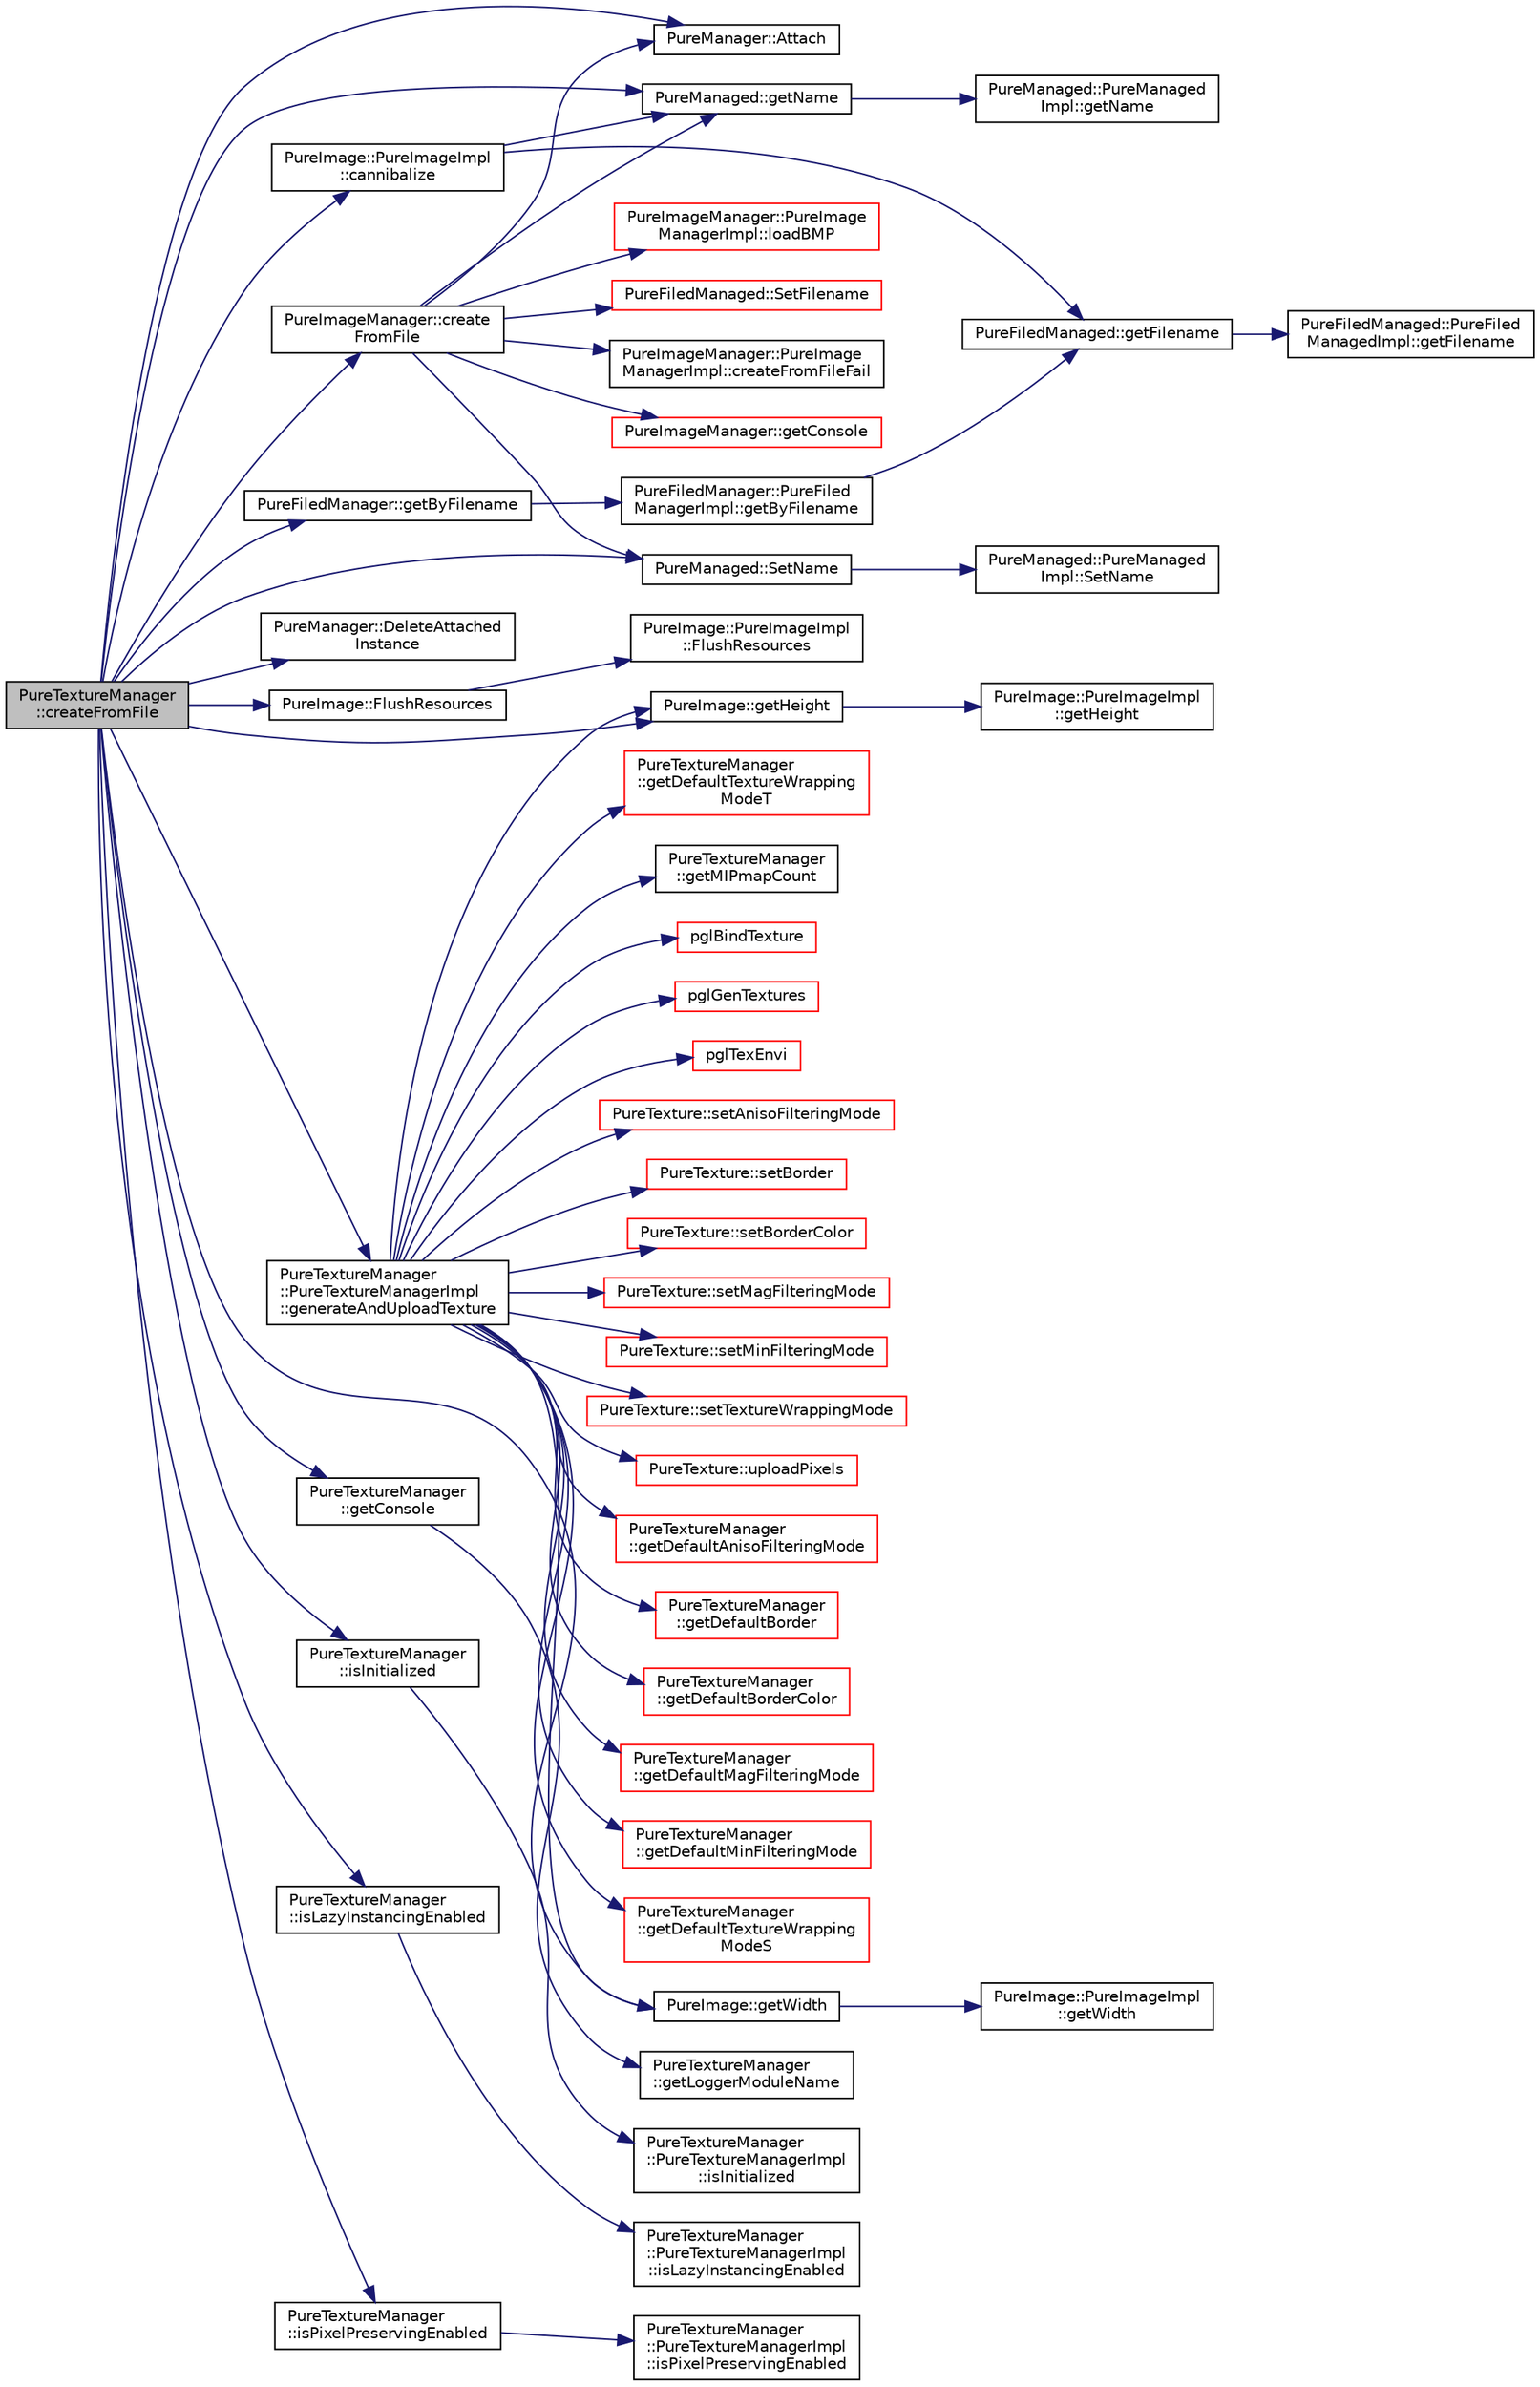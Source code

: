 digraph "PureTextureManager::createFromFile"
{
 // LATEX_PDF_SIZE
  edge [fontname="Helvetica",fontsize="10",labelfontname="Helvetica",labelfontsize="10"];
  node [fontname="Helvetica",fontsize="10",shape=record];
  rankdir="LR";
  Node1 [label="PureTextureManager\l::createFromFile",height=0.2,width=0.4,color="black", fillcolor="grey75", style="filled", fontcolor="black",tooltip="Creates texture from the given file."];
  Node1 -> Node2 [color="midnightblue",fontsize="10",style="solid",fontname="Helvetica"];
  Node2 [label="PureManager::Attach",height=0.2,width=0.4,color="black", fillcolor="white", style="filled",URL="$class_pure_manager.html#a50eec0d2d6863b43f1e8b6220d280a1e",tooltip="Adds the given managed to the manager, if the managed has no manager yet."];
  Node1 -> Node3 [color="midnightblue",fontsize="10",style="solid",fontname="Helvetica"];
  Node3 [label="PureImage::PureImageImpl\l::cannibalize",height=0.2,width=0.4,color="black", fillcolor="white", style="filled",URL="$class_pure_image_1_1_pure_image_impl.html#adc0bdf508c2019bba0ef4bc87ad6d55b",tooltip="Acquires the resources and properties of the given PureImage object, meaning that the given image wil..."];
  Node3 -> Node4 [color="midnightblue",fontsize="10",style="solid",fontname="Helvetica"];
  Node4 [label="PureFiledManaged::getFilename",height=0.2,width=0.4,color="black", fillcolor="white", style="filled",URL="$class_pure_filed_managed.html#aec5cd427534677fd00608e8ef20364da",tooltip="Gets the filename."];
  Node4 -> Node5 [color="midnightblue",fontsize="10",style="solid",fontname="Helvetica"];
  Node5 [label="PureFiledManaged::PureFiled\lManagedImpl::getFilename",height=0.2,width=0.4,color="black", fillcolor="white", style="filled",URL="$class_pure_filed_managed_1_1_pure_filed_managed_impl.html#aed538d2904c86f182328bc8a989c269f",tooltip="Gets the filename."];
  Node3 -> Node6 [color="midnightblue",fontsize="10",style="solid",fontname="Helvetica"];
  Node6 [label="PureManaged::getName",height=0.2,width=0.4,color="black", fillcolor="white", style="filled",URL="$class_pure_managed.html#a74b5976e4f3d08a276624c1068d3b6e4",tooltip="Gets the name."];
  Node6 -> Node7 [color="midnightblue",fontsize="10",style="solid",fontname="Helvetica"];
  Node7 [label="PureManaged::PureManaged\lImpl::getName",height=0.2,width=0.4,color="black", fillcolor="white", style="filled",URL="$class_pure_managed_1_1_pure_managed_impl.html#a9e209d31fd238c35a1b0648acb20d188",tooltip="Gets the name."];
  Node1 -> Node8 [color="midnightblue",fontsize="10",style="solid",fontname="Helvetica"];
  Node8 [label="PureImageManager::create\lFromFile",height=0.2,width=0.4,color="black", fillcolor="white", style="filled",URL="$class_pure_image_manager.html#a825f0b643e6a6ec4e10eb79eb314fa4c",tooltip="Creates an Image object from the given file."];
  Node8 -> Node2 [color="midnightblue",fontsize="10",style="solid",fontname="Helvetica"];
  Node8 -> Node9 [color="midnightblue",fontsize="10",style="solid",fontname="Helvetica"];
  Node9 [label="PureImageManager::PureImage\lManagerImpl::createFromFileFail",height=0.2,width=0.4,color="black", fillcolor="white", style="filled",URL="$class_pure_image_manager_1_1_pure_image_manager_impl.html#a6e4798e759bf676aa653535242563ba4",tooltip="Used by createFromFile() when an error occurs."];
  Node8 -> Node10 [color="midnightblue",fontsize="10",style="solid",fontname="Helvetica"];
  Node10 [label="PureImageManager::getConsole",height=0.2,width=0.4,color="red", fillcolor="white", style="filled",URL="$class_pure_image_manager.html#ab6929618f83a0ae688983db7513f8d80",tooltip="Returns access to console preset with logger module name as this class."];
  Node8 -> Node6 [color="midnightblue",fontsize="10",style="solid",fontname="Helvetica"];
  Node8 -> Node12 [color="midnightblue",fontsize="10",style="solid",fontname="Helvetica"];
  Node12 [label="PureImageManager::PureImage\lManagerImpl::loadBMP",height=0.2,width=0.4,color="red", fillcolor="white", style="filled",URL="$class_pure_image_manager_1_1_pure_image_manager_impl.html#aac2314040f4ed55423b2d9346e4017f1",tooltip="This loads BMP files, handles the actual file operations, and creates the Image object."];
  Node8 -> Node17 [color="midnightblue",fontsize="10",style="solid",fontname="Helvetica"];
  Node17 [label="PureFiledManaged::SetFilename",height=0.2,width=0.4,color="red", fillcolor="white", style="filled",URL="$class_pure_filed_managed.html#aa5d7505841b76f5953d9ebc54b847d0e",tooltip="Sets the filename."];
  Node8 -> Node19 [color="midnightblue",fontsize="10",style="solid",fontname="Helvetica"];
  Node19 [label="PureManaged::SetName",height=0.2,width=0.4,color="black", fillcolor="white", style="filled",URL="$class_pure_managed.html#aaaebbde0b7a6baee1f200b22bc92558f",tooltip="Sets the name."];
  Node19 -> Node20 [color="midnightblue",fontsize="10",style="solid",fontname="Helvetica"];
  Node20 [label="PureManaged::PureManaged\lImpl::SetName",height=0.2,width=0.4,color="black", fillcolor="white", style="filled",URL="$class_pure_managed_1_1_pure_managed_impl.html#a6d67353ca321275125a101703cd2efa3",tooltip="Sets the name."];
  Node1 -> Node21 [color="midnightblue",fontsize="10",style="solid",fontname="Helvetica"];
  Node21 [label="PureManager::DeleteAttached\lInstance",height=0.2,width=0.4,color="black", fillcolor="white", style="filled",URL="$class_pure_manager.html#a275085df6568bf80db54f6dabe7c039d",tooltip="Removes the given managed from the manager and destructs it."];
  Node1 -> Node22 [color="midnightblue",fontsize="10",style="solid",fontname="Helvetica"];
  Node22 [label="PureImage::FlushResources",height=0.2,width=0.4,color="black", fillcolor="white", style="filled",URL="$class_pure_image.html#a5dd7f7eca54f8711f38d3f840cc572b1",tooltip="This can be used if you don't need the pixels of the image to be in the system memory anymore."];
  Node22 -> Node23 [color="midnightblue",fontsize="10",style="solid",fontname="Helvetica"];
  Node23 [label="PureImage::PureImageImpl\l::FlushResources",height=0.2,width=0.4,color="black", fillcolor="white", style="filled",URL="$class_pure_image_1_1_pure_image_impl.html#a9078c4807aca424a2184cfc53d574171",tooltip=" "];
  Node1 -> Node24 [color="midnightblue",fontsize="10",style="solid",fontname="Helvetica"];
  Node24 [label="PureTextureManager\l::PureTextureManagerImpl\l::generateAndUploadTexture",height=0.2,width=0.4,color="black", fillcolor="white", style="filled",URL="$class_pure_texture_manager_1_1_pure_texture_manager_impl.html#ae240edda2c0b0226a0cb534f9b7eb7d6",tooltip=" "];
  Node24 -> Node25 [color="midnightblue",fontsize="10",style="solid",fontname="Helvetica"];
  Node25 [label="PureTextureManager\l::getDefaultAnisoFilteringMode",height=0.2,width=0.4,color="red", fillcolor="white", style="filled",URL="$class_pure_texture_manager.html#a31f68f8231da18ea630bacee46e6b7c8",tooltip="Gets the default anisotropic filtering level."];
  Node24 -> Node27 [color="midnightblue",fontsize="10",style="solid",fontname="Helvetica"];
  Node27 [label="PureTextureManager\l::getDefaultBorder",height=0.2,width=0.4,color="red", fillcolor="white", style="filled",URL="$class_pure_texture_manager.html#a86767fc9bc3ee50f83ebb2886e511e67",tooltip="Gets the default border state."];
  Node24 -> Node29 [color="midnightblue",fontsize="10",style="solid",fontname="Helvetica"];
  Node29 [label="PureTextureManager\l::getDefaultBorderColor",height=0.2,width=0.4,color="red", fillcolor="white", style="filled",URL="$class_pure_texture_manager.html#ad7271f63c817a4f8d1f5a17ee62a8dd8",tooltip="Gets default color of the border."];
  Node24 -> Node31 [color="midnightblue",fontsize="10",style="solid",fontname="Helvetica"];
  Node31 [label="PureTextureManager\l::getDefaultMagFilteringMode",height=0.2,width=0.4,color="red", fillcolor="white", style="filled",URL="$class_pure_texture_manager.html#a4fa63ae8ff1385d0d871a1c62bedb57a",tooltip="Gets the default isotropic filtering mode when zooming in."];
  Node24 -> Node33 [color="midnightblue",fontsize="10",style="solid",fontname="Helvetica"];
  Node33 [label="PureTextureManager\l::getDefaultMinFilteringMode",height=0.2,width=0.4,color="red", fillcolor="white", style="filled",URL="$class_pure_texture_manager.html#a7c6ede0420b0803997d389a631218fbc",tooltip="Gets the default isotropic filtering mode when zooming out."];
  Node24 -> Node35 [color="midnightblue",fontsize="10",style="solid",fontname="Helvetica"];
  Node35 [label="PureTextureManager\l::getDefaultTextureWrapping\lModeS",height=0.2,width=0.4,color="red", fillcolor="white", style="filled",URL="$class_pure_texture_manager.html#a7be8e206f1967f7d640d0cff83d7c205",tooltip="Gets the default texture wrapping mode for S coordinates."];
  Node24 -> Node37 [color="midnightblue",fontsize="10",style="solid",fontname="Helvetica"];
  Node37 [label="PureTextureManager\l::getDefaultTextureWrapping\lModeT",height=0.2,width=0.4,color="red", fillcolor="white", style="filled",URL="$class_pure_texture_manager.html#a2d5fd1198632acd47849459728fd5408",tooltip="Gets the default texture wrapping mode for T coordinates."];
  Node24 -> Node39 [color="midnightblue",fontsize="10",style="solid",fontname="Helvetica"];
  Node39 [label="PureImage::getHeight",height=0.2,width=0.4,color="black", fillcolor="white", style="filled",URL="$class_pure_image.html#a7721439592de01412aa4a77fb752df2a",tooltip="Gets the height of the image."];
  Node39 -> Node40 [color="midnightblue",fontsize="10",style="solid",fontname="Helvetica"];
  Node40 [label="PureImage::PureImageImpl\l::getHeight",height=0.2,width=0.4,color="black", fillcolor="white", style="filled",URL="$class_pure_image_1_1_pure_image_impl.html#ab05222e48a53a13930aebc90a54c6614",tooltip=" "];
  Node24 -> Node41 [color="midnightblue",fontsize="10",style="solid",fontname="Helvetica"];
  Node41 [label="PureTextureManager\l::getMIPmapCount",height=0.2,width=0.4,color="black", fillcolor="white", style="filled",URL="$class_pure_texture_manager.html#a53a96a172f7d303401dbd35df1c2066f",tooltip="Calculates the number of MIP maps from the given texture size."];
  Node24 -> Node42 [color="midnightblue",fontsize="10",style="solid",fontname="Helvetica"];
  Node42 [label="PureImage::getWidth",height=0.2,width=0.4,color="black", fillcolor="white", style="filled",URL="$class_pure_image.html#aba6085fe41bb0acf129e3f18356a87e3",tooltip="Gets the width of the image."];
  Node42 -> Node43 [color="midnightblue",fontsize="10",style="solid",fontname="Helvetica"];
  Node43 [label="PureImage::PureImageImpl\l::getWidth",height=0.2,width=0.4,color="black", fillcolor="white", style="filled",URL="$class_pure_image_1_1_pure_image_impl.html#a2e76bb4c6a6f4c07ac7a70925c3b1d46",tooltip=" "];
  Node24 -> Node44 [color="midnightblue",fontsize="10",style="solid",fontname="Helvetica"];
  Node44 [label="pglBindTexture",height=0.2,width=0.4,color="red", fillcolor="white", style="filled",URL="$_pure_g_lsafe_funcs_8cpp.html#a81dc93b65713c5209fc08c6cb66cfae3",tooltip=" "];
  Node24 -> Node49 [color="midnightblue",fontsize="10",style="solid",fontname="Helvetica"];
  Node49 [label="pglGenTextures",height=0.2,width=0.4,color="red", fillcolor="white", style="filled",URL="$_pure_g_lsafe_funcs_8cpp.html#add587276595371bab1a6b6aabf447740",tooltip=" "];
  Node24 -> Node50 [color="midnightblue",fontsize="10",style="solid",fontname="Helvetica"];
  Node50 [label="pglTexEnvi",height=0.2,width=0.4,color="red", fillcolor="white", style="filled",URL="$_pure_g_lsafe_funcs_8cpp.html#a5f39046bd0487ab53bf5b4ccf47caaa9",tooltip=" "];
  Node24 -> Node51 [color="midnightblue",fontsize="10",style="solid",fontname="Helvetica"];
  Node51 [label="PureTexture::setAnisoFilteringMode",height=0.2,width=0.4,color="red", fillcolor="white", style="filled",URL="$class_pure_texture.html#a518199a18690dc39465403ba0d7c0368",tooltip="Sets the anisotropic filtering mode."];
  Node24 -> Node58 [color="midnightblue",fontsize="10",style="solid",fontname="Helvetica"];
  Node58 [label="PureTexture::setBorder",height=0.2,width=0.4,color="red", fillcolor="white", style="filled",URL="$class_pure_texture.html#a4483256d608a3aac9ceccfaffd922d02",tooltip="Sets the border state."];
  Node24 -> Node60 [color="midnightblue",fontsize="10",style="solid",fontname="Helvetica"];
  Node60 [label="PureTexture::setBorderColor",height=0.2,width=0.4,color="red", fillcolor="white", style="filled",URL="$class_pure_texture.html#ac23284f8fb90f4954357bdef62a50b06",tooltip="Sets color of the border."];
  Node24 -> Node67 [color="midnightblue",fontsize="10",style="solid",fontname="Helvetica"];
  Node67 [label="PureTexture::setMagFilteringMode",height=0.2,width=0.4,color="red", fillcolor="white", style="filled",URL="$class_pure_texture.html#a40659910b82eec2719826a771ff2f2b0",tooltip="Sets the isotropic filtering mode when zooming in (1 texel > 1 pixel)."];
  Node24 -> Node70 [color="midnightblue",fontsize="10",style="solid",fontname="Helvetica"];
  Node70 [label="PureTexture::setMinFilteringMode",height=0.2,width=0.4,color="red", fillcolor="white", style="filled",URL="$class_pure_texture.html#a8ee58fe933b366264c96147640566099",tooltip="Sets the isotropic filtering mode when zooming out (1 texel < 1 pixel)."];
  Node24 -> Node72 [color="midnightblue",fontsize="10",style="solid",fontname="Helvetica"];
  Node72 [label="PureTexture::setTextureWrappingMode",height=0.2,width=0.4,color="red", fillcolor="white", style="filled",URL="$class_pure_texture.html#af49b4d91be320408824026bf4289fb90",tooltip="Sets the texture wrapping mode."];
  Node24 -> Node74 [color="midnightblue",fontsize="10",style="solid",fontname="Helvetica"];
  Node74 [label="PureTexture::uploadPixels",height=0.2,width=0.4,color="red", fillcolor="white", style="filled",URL="$class_pure_texture.html#a90d36b9ee9f0bd41826f01b030137fff",tooltip="Uploads pixels in system memory to video memory."];
  Node1 -> Node76 [color="midnightblue",fontsize="10",style="solid",fontname="Helvetica"];
  Node76 [label="PureFiledManager::getByFilename",height=0.2,width=0.4,color="black", fillcolor="white", style="filled",URL="$class_pure_filed_manager.html#a476a4f3d9d4611b99893be13609f848d",tooltip="Gets the FiledManaged by the specified filename."];
  Node76 -> Node77 [color="midnightblue",fontsize="10",style="solid",fontname="Helvetica"];
  Node77 [label="PureFiledManager::PureFiled\lManagerImpl::getByFilename",height=0.2,width=0.4,color="black", fillcolor="white", style="filled",URL="$class_pure_filed_manager_1_1_pure_filed_manager_impl.html#a248eb24b5232deefaa71ea4fc591191e",tooltip="Gets the FiledManaged by the specified filename."];
  Node77 -> Node4 [color="midnightblue",fontsize="10",style="solid",fontname="Helvetica"];
  Node1 -> Node78 [color="midnightblue",fontsize="10",style="solid",fontname="Helvetica"];
  Node78 [label="PureTextureManager\l::getConsole",height=0.2,width=0.4,color="black", fillcolor="white", style="filled",URL="$class_pure_texture_manager.html#ac99dfeef2dd9b496997d3de947b40d34",tooltip="Returns access to console preset with logger module name as this class."];
  Node78 -> Node79 [color="midnightblue",fontsize="10",style="solid",fontname="Helvetica"];
  Node79 [label="PureTextureManager\l::getLoggerModuleName",height=0.2,width=0.4,color="black", fillcolor="white", style="filled",URL="$class_pure_texture_manager.html#af1d0757c49967f97f1f06003791cf72a",tooltip="Returns the logger module name of this class."];
  Node1 -> Node39 [color="midnightblue",fontsize="10",style="solid",fontname="Helvetica"];
  Node1 -> Node6 [color="midnightblue",fontsize="10",style="solid",fontname="Helvetica"];
  Node1 -> Node42 [color="midnightblue",fontsize="10",style="solid",fontname="Helvetica"];
  Node1 -> Node80 [color="midnightblue",fontsize="10",style="solid",fontname="Helvetica"];
  Node80 [label="PureTextureManager\l::isInitialized",height=0.2,width=0.4,color="black", fillcolor="white", style="filled",URL="$class_pure_texture_manager.html#ad7f1b846ed45e8b8f89197c807778d05",tooltip="Tells whether the object is correctly initialized or not."];
  Node80 -> Node81 [color="midnightblue",fontsize="10",style="solid",fontname="Helvetica"];
  Node81 [label="PureTextureManager\l::PureTextureManagerImpl\l::isInitialized",height=0.2,width=0.4,color="black", fillcolor="white", style="filled",URL="$class_pure_texture_manager_1_1_pure_texture_manager_impl.html#a9aec3fc2a58e82b03d3e0d79eaacc8be",tooltip=" "];
  Node1 -> Node82 [color="midnightblue",fontsize="10",style="solid",fontname="Helvetica"];
  Node82 [label="PureTextureManager\l::isLazyInstancingEnabled",height=0.2,width=0.4,color="black", fillcolor="white", style="filled",URL="$class_pure_texture_manager.html#a4b85a51b691cf8d52af5e239a224aa92",tooltip="Gets whether always creating new texture instances from the same file is enabled or not."];
  Node82 -> Node83 [color="midnightblue",fontsize="10",style="solid",fontname="Helvetica"];
  Node83 [label="PureTextureManager\l::PureTextureManagerImpl\l::isLazyInstancingEnabled",height=0.2,width=0.4,color="black", fillcolor="white", style="filled",URL="$class_pure_texture_manager_1_1_pure_texture_manager_impl.html#a68b085c48577c05168f5dbddc4ce184f",tooltip=" "];
  Node1 -> Node84 [color="midnightblue",fontsize="10",style="solid",fontname="Helvetica"];
  Node84 [label="PureTextureManager\l::isPixelPreservingEnabled",height=0.2,width=0.4,color="black", fillcolor="white", style="filled",URL="$class_pure_texture_manager.html#a9265319f47f2427393c9b210971f15f3",tooltip="Gets whether keeping pixels of loaded textures in system memory is enabled or not."];
  Node84 -> Node85 [color="midnightblue",fontsize="10",style="solid",fontname="Helvetica"];
  Node85 [label="PureTextureManager\l::PureTextureManagerImpl\l::isPixelPreservingEnabled",height=0.2,width=0.4,color="black", fillcolor="white", style="filled",URL="$class_pure_texture_manager_1_1_pure_texture_manager_impl.html#a800c1790599e3bcb17734aa50801556d",tooltip=" "];
  Node1 -> Node19 [color="midnightblue",fontsize="10",style="solid",fontname="Helvetica"];
}
